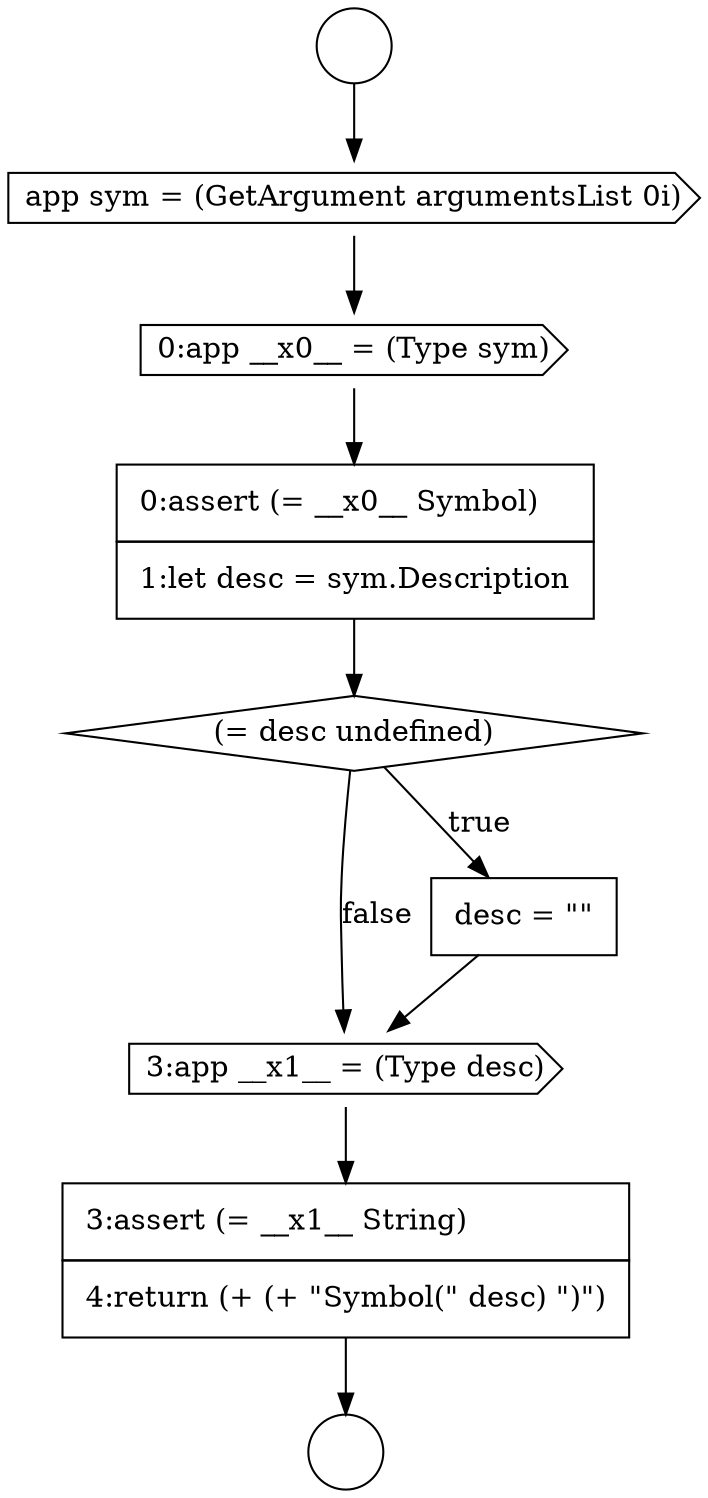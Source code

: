 digraph {
  node11827 [shape=cds, label=<<font color="black">3:app __x1__ = (Type desc)</font>> color="black" fillcolor="white" style=filled]
  node11821 [shape=circle label=" " color="black" fillcolor="white" style=filled]
  node11820 [shape=circle label=" " color="black" fillcolor="white" style=filled]
  node11828 [shape=none, margin=0, label=<<font color="black">
    <table border="0" cellborder="1" cellspacing="0" cellpadding="10">
      <tr><td align="left">3:assert (= __x1__ String)</td></tr>
      <tr><td align="left">4:return (+ (+ &quot;Symbol(&quot; desc) &quot;)&quot;)</td></tr>
    </table>
  </font>> color="black" fillcolor="white" style=filled]
  node11824 [shape=none, margin=0, label=<<font color="black">
    <table border="0" cellborder="1" cellspacing="0" cellpadding="10">
      <tr><td align="left">0:assert (= __x0__ Symbol)</td></tr>
      <tr><td align="left">1:let desc = sym.Description</td></tr>
    </table>
  </font>> color="black" fillcolor="white" style=filled]
  node11823 [shape=cds, label=<<font color="black">0:app __x0__ = (Type sym)</font>> color="black" fillcolor="white" style=filled]
  node11825 [shape=diamond, label=<<font color="black">(= desc undefined)</font>> color="black" fillcolor="white" style=filled]
  node11826 [shape=none, margin=0, label=<<font color="black">
    <table border="0" cellborder="1" cellspacing="0" cellpadding="10">
      <tr><td align="left">desc = &quot;&quot;</td></tr>
    </table>
  </font>> color="black" fillcolor="white" style=filled]
  node11822 [shape=cds, label=<<font color="black">app sym = (GetArgument argumentsList 0i)</font>> color="black" fillcolor="white" style=filled]
  node11820 -> node11822 [ color="black"]
  node11828 -> node11821 [ color="black"]
  node11822 -> node11823 [ color="black"]
  node11823 -> node11824 [ color="black"]
  node11825 -> node11826 [label=<<font color="black">true</font>> color="black"]
  node11825 -> node11827 [label=<<font color="black">false</font>> color="black"]
  node11824 -> node11825 [ color="black"]
  node11826 -> node11827 [ color="black"]
  node11827 -> node11828 [ color="black"]
}
